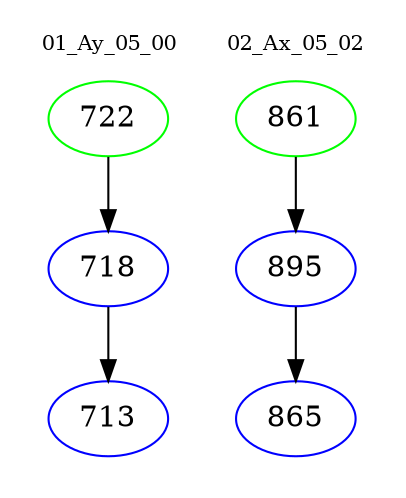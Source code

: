 digraph{
subgraph cluster_0 {
color = white
label = "01_Ay_05_00";
fontsize=10;
T0_722 [label="722", color="green"]
T0_722 -> T0_718 [color="black"]
T0_718 [label="718", color="blue"]
T0_718 -> T0_713 [color="black"]
T0_713 [label="713", color="blue"]
}
subgraph cluster_1 {
color = white
label = "02_Ax_05_02";
fontsize=10;
T1_861 [label="861", color="green"]
T1_861 -> T1_895 [color="black"]
T1_895 [label="895", color="blue"]
T1_895 -> T1_865 [color="black"]
T1_865 [label="865", color="blue"]
}
}
